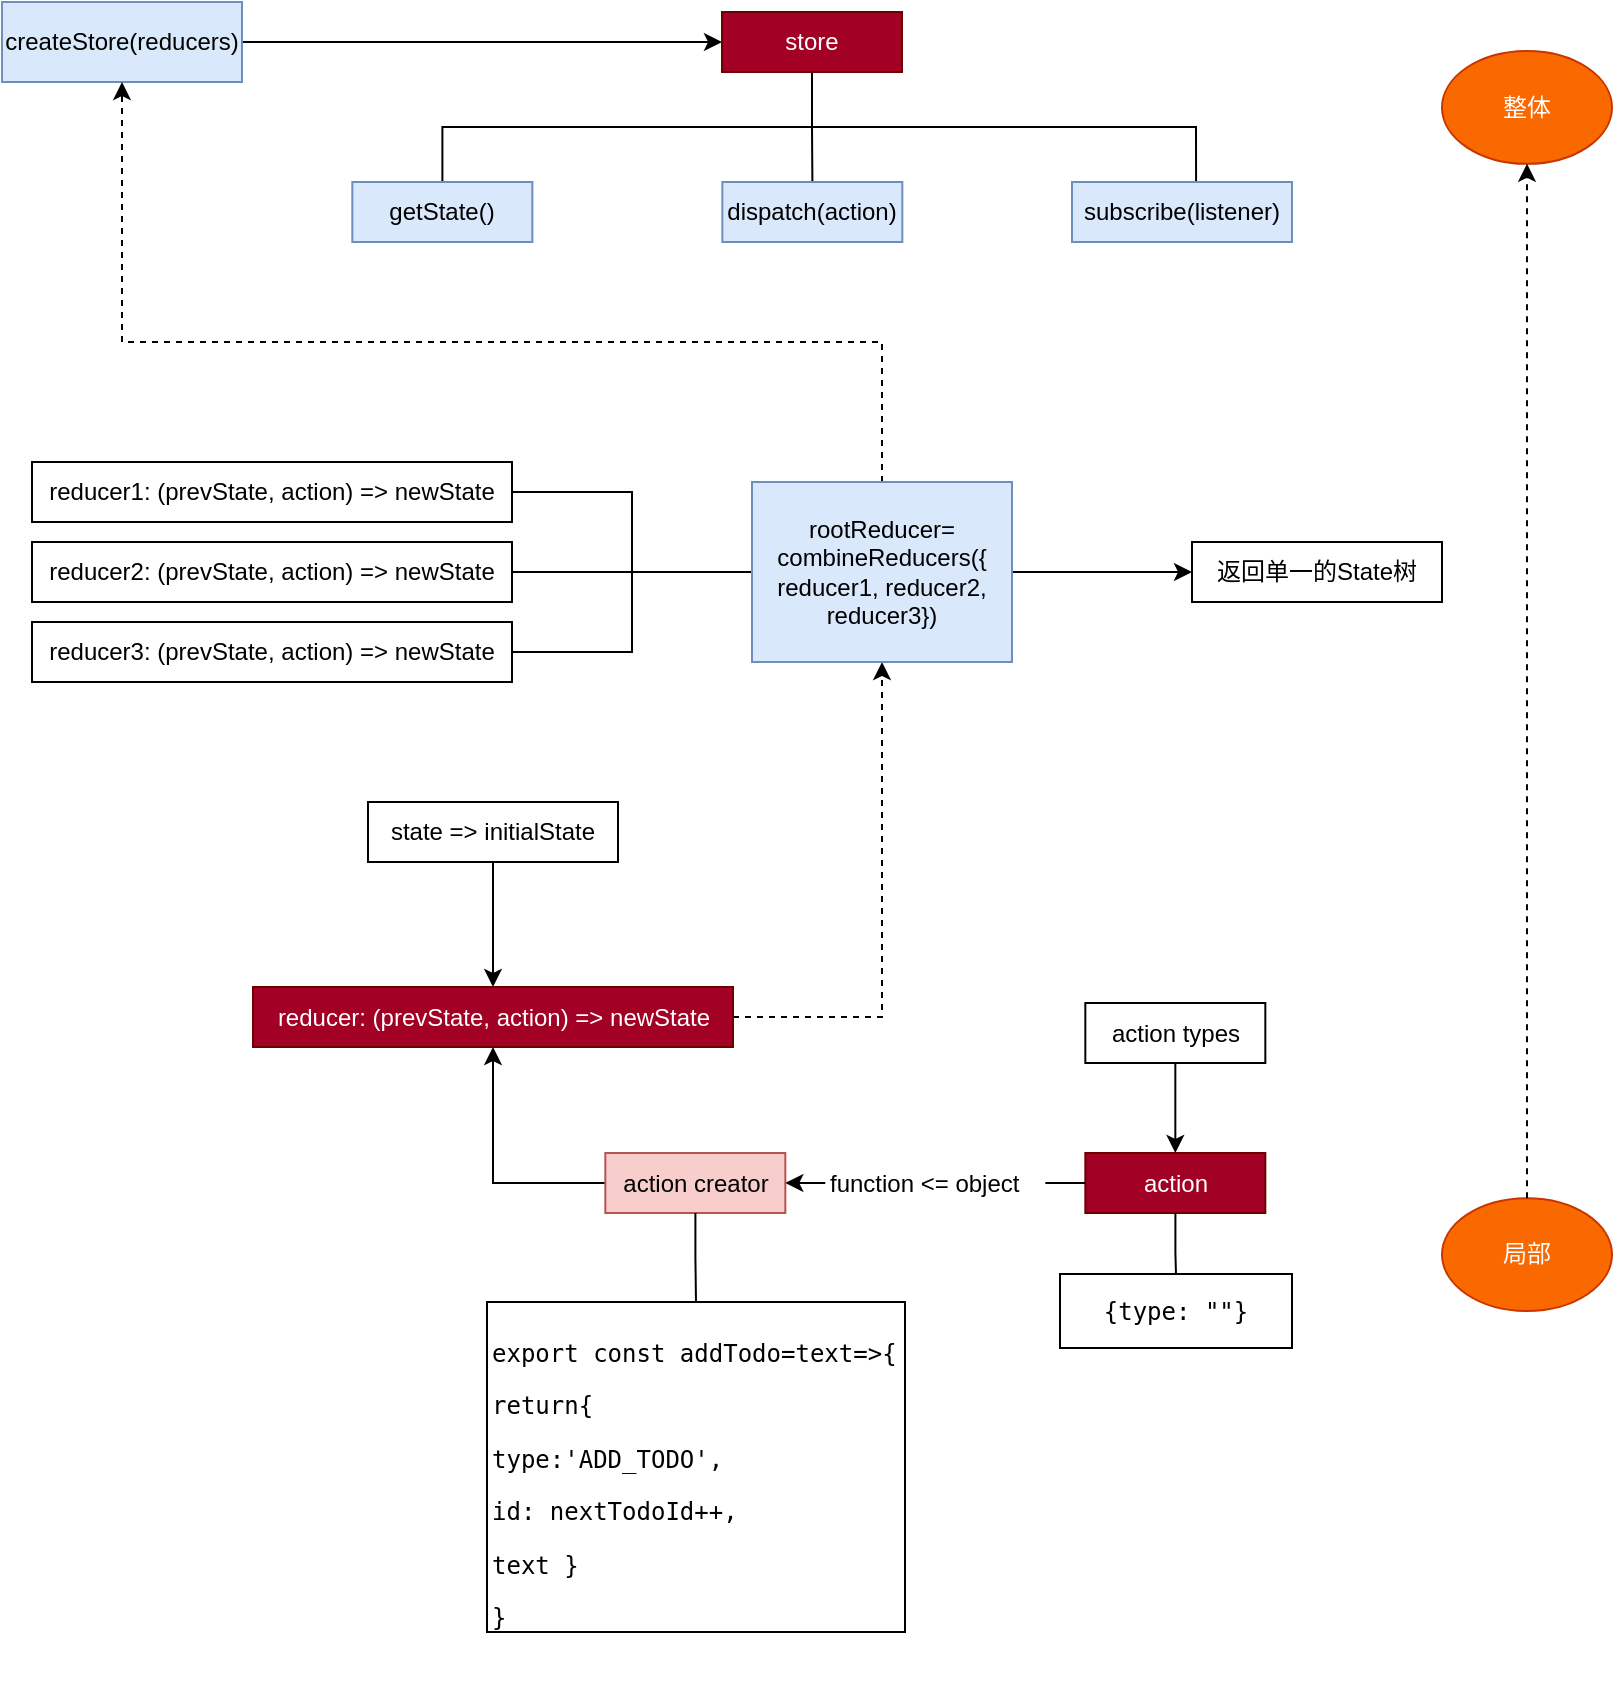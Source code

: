 <mxfile version="10.7.7" type="github"><diagram id="OUS5R62-V0aghMpzT04F" name="Page-1"><mxGraphModel dx="1158" dy="766" grid="1" gridSize="10" guides="1" tooltips="1" connect="1" arrows="1" fold="1" page="1" pageScale="1" pageWidth="827" pageHeight="1169" math="0" shadow="0"><root><mxCell id="0"/><mxCell id="1" parent="0"/><mxCell id="FyeQ8IdZqMtdGBAK0S6f-40" style="edgeStyle=orthogonalEdgeStyle;rounded=0;orthogonalLoop=1;jettySize=auto;html=1;endArrow=classic;endFill=1;exitX=1;exitY=0.5;exitDx=0;exitDy=0;" parent="1" source="FyeQ8IdZqMtdGBAK0S6f-39" target="FyeQ8IdZqMtdGBAK0S6f-4" edge="1"><mxGeometry relative="1" as="geometry"><mxPoint x="190" y="70" as="sourcePoint"/></mxGeometry></mxCell><mxCell id="FyeQ8IdZqMtdGBAK0S6f-39" value="createStore(reducers)" style="rounded=0;whiteSpace=wrap;html=1;fillColor=#dae8fc;strokeColor=#6c8ebf;" parent="1" vertex="1"><mxGeometry x="15" y="40" width="120" height="40" as="geometry"/></mxCell><mxCell id="FyeQ8IdZqMtdGBAK0S6f-41" style="edgeStyle=orthogonalEdgeStyle;rounded=0;orthogonalLoop=1;jettySize=auto;html=1;startArrow=none;startFill=0;endArrow=none;endFill=0;exitX=0.5;exitY=1;exitDx=0;exitDy=0;" parent="1" source="FyeQ8IdZqMtdGBAK0S6f-4" target="FyeQ8IdZqMtdGBAK0S6f-31" edge="1"><mxGeometry relative="1" as="geometry"/></mxCell><mxCell id="FyeQ8IdZqMtdGBAK0S6f-42" style="edgeStyle=orthogonalEdgeStyle;rounded=0;orthogonalLoop=1;jettySize=auto;html=1;startArrow=none;startFill=0;endArrow=none;endFill=0;" parent="1" source="FyeQ8IdZqMtdGBAK0S6f-4" target="FyeQ8IdZqMtdGBAK0S6f-34" edge="1"><mxGeometry relative="1" as="geometry"/></mxCell><mxCell id="FyeQ8IdZqMtdGBAK0S6f-45" style="edgeStyle=orthogonalEdgeStyle;rounded=0;orthogonalLoop=1;jettySize=auto;html=1;entryX=0.564;entryY=0.033;entryDx=0;entryDy=0;entryPerimeter=0;startArrow=none;startFill=0;endArrow=none;endFill=0;exitX=0.5;exitY=1;exitDx=0;exitDy=0;" parent="1" source="FyeQ8IdZqMtdGBAK0S6f-4" target="FyeQ8IdZqMtdGBAK0S6f-32" edge="1"><mxGeometry relative="1" as="geometry"/></mxCell><mxCell id="FyeQ8IdZqMtdGBAK0S6f-4" value="store" style="rounded=0;whiteSpace=wrap;html=1;fillColor=#a20025;strokeColor=#6F0000;fontColor=#ffffff;" parent="1" vertex="1"><mxGeometry x="375" y="45" width="90" height="30" as="geometry"/></mxCell><mxCell id="FyeQ8IdZqMtdGBAK0S6f-31" value="getState()" style="rounded=0;whiteSpace=wrap;html=1;fillColor=#dae8fc;strokeColor=#6c8ebf;" parent="1" vertex="1"><mxGeometry x="190.167" y="130" width="90" height="30" as="geometry"/></mxCell><mxCell id="FyeQ8IdZqMtdGBAK0S6f-32" value="subscribe(listener)" style="rounded=0;whiteSpace=wrap;html=1;fillColor=#dae8fc;strokeColor=#6c8ebf;" parent="1" vertex="1"><mxGeometry x="550" y="130" width="110" height="30" as="geometry"/></mxCell><mxCell id="FyeQ8IdZqMtdGBAK0S6f-34" value="dispatch(action)" style="rounded=0;whiteSpace=wrap;html=1;fillColor=#dae8fc;strokeColor=#6c8ebf;" parent="1" vertex="1"><mxGeometry x="375.167" y="130" width="90" height="30" as="geometry"/></mxCell><mxCell id="FyeQ8IdZqMtdGBAK0S6f-46" style="edgeStyle=orthogonalEdgeStyle;rounded=0;orthogonalLoop=1;jettySize=auto;html=1;startArrow=none;startFill=0;endArrow=classic;endFill=1;dashed=1;exitX=0.5;exitY=0;exitDx=0;exitDy=0;" parent="1" source="FyeQ8IdZqMtdGBAK0S6f-22" target="FyeQ8IdZqMtdGBAK0S6f-39" edge="1"><mxGeometry relative="1" as="geometry"><Array as="points"><mxPoint x="455" y="210"/><mxPoint x="75" y="210"/></Array></mxGeometry></mxCell><mxCell id="FyeQ8IdZqMtdGBAK0S6f-1" value="state =&amp;gt; initialState" style="rounded=0;whiteSpace=wrap;html=1;" parent="1" vertex="1"><mxGeometry x="198" y="440" width="125" height="30" as="geometry"/></mxCell><mxCell id="pgFYey3xWQVxt-5TApn0-14" style="edgeStyle=orthogonalEdgeStyle;rounded=0;orthogonalLoop=1;jettySize=auto;html=1;entryX=0.5;entryY=1;entryDx=0;entryDy=0;startArrow=none;startFill=0;endArrow=classic;endFill=1;dashed=1;" edge="1" parent="1" source="FyeQ8IdZqMtdGBAK0S6f-3" target="FyeQ8IdZqMtdGBAK0S6f-22"><mxGeometry relative="1" as="geometry"/></mxCell><mxCell id="FyeQ8IdZqMtdGBAK0S6f-3" value="reducer: (prevState, action) =&amp;gt; newState" style="rounded=0;whiteSpace=wrap;html=1;fillColor=#a20025;strokeColor=#6F0000;fontColor=#ffffff;" parent="1" vertex="1"><mxGeometry x="140.5" y="532.5" width="240" height="30" as="geometry"/></mxCell><mxCell id="FyeQ8IdZqMtdGBAK0S6f-12" style="edgeStyle=orthogonalEdgeStyle;rounded=0;orthogonalLoop=1;jettySize=auto;html=1;entryX=0.5;entryY=0;entryDx=0;entryDy=0;exitX=0.5;exitY=1;exitDx=0;exitDy=0;" parent="1" source="FyeQ8IdZqMtdGBAK0S6f-1" target="FyeQ8IdZqMtdGBAK0S6f-3" edge="1"><mxGeometry relative="1" as="geometry"/></mxCell><mxCell id="EsgIn4hc0FBzgHoLNjYh-9" style="edgeStyle=orthogonalEdgeStyle;rounded=0;orthogonalLoop=1;jettySize=auto;html=1;entryX=0.5;entryY=1;entryDx=0;entryDy=0;startArrow=none;startFill=0;endArrow=classic;endFill=1;exitX=0;exitY=0.5;exitDx=0;exitDy=0;" parent="1" source="FyeQ8IdZqMtdGBAK0S6f-2" target="FyeQ8IdZqMtdGBAK0S6f-3" edge="1"><mxGeometry relative="1" as="geometry"/></mxCell><mxCell id="FyeQ8IdZqMtdGBAK0S6f-2" value="action creator" style="rounded=0;whiteSpace=wrap;html=1;fillColor=#f8cecc;strokeColor=#b85450;" parent="1" vertex="1"><mxGeometry x="316.667" y="615.5" width="90" height="30" as="geometry"/></mxCell><mxCell id="FyeQ8IdZqMtdGBAK0S6f-14" value="&lt;pre&gt;&lt;code&gt;export const addTodo=text=&amp;gt;{&lt;/code&gt;&lt;/pre&gt;&lt;pre&gt;return&lt;span&gt;{&lt;/span&gt;&lt;/pre&gt;&lt;pre&gt;&lt;code&gt;type:'ADD_TODO',&lt;/code&gt;&lt;/pre&gt;&lt;pre&gt;&lt;code&gt;id: nextTodoId++,&lt;/code&gt;&lt;/pre&gt;&lt;pre&gt;&lt;code&gt;text }&lt;/code&gt;&lt;/pre&gt;&lt;pre&gt;&lt;code&gt;}&lt;/code&gt;&lt;/pre&gt;&lt;div&gt;&lt;code&gt;&lt;br&gt;&lt;/code&gt;&lt;/div&gt;" style="rounded=0;whiteSpace=wrap;html=1;align=left;verticalAlign=top;" parent="1" vertex="1"><mxGeometry x="257.5" y="690" width="209" height="165" as="geometry"/></mxCell><mxCell id="FyeQ8IdZqMtdGBAK0S6f-15" value="" style="edgeStyle=orthogonalEdgeStyle;rounded=0;orthogonalLoop=1;jettySize=auto;html=1;endArrow=none;endFill=0;entryX=0.5;entryY=0;entryDx=0;entryDy=0;" parent="1" source="FyeQ8IdZqMtdGBAK0S6f-2" target="FyeQ8IdZqMtdGBAK0S6f-14" edge="1"><mxGeometry relative="1" as="geometry"><mxPoint x="362" y="668" as="targetPoint"/></mxGeometry></mxCell><mxCell id="FyeQ8IdZqMtdGBAK0S6f-6" value="action" style="rounded=0;whiteSpace=wrap;html=1;fillColor=#a20025;strokeColor=#6F0000;fontColor=#ffffff;" parent="1" vertex="1"><mxGeometry x="556.667" y="615.5" width="90" height="30" as="geometry"/></mxCell><mxCell id="FyeQ8IdZqMtdGBAK0S6f-8" value="" style="edgeStyle=orthogonalEdgeStyle;rounded=0;orthogonalLoop=1;jettySize=auto;html=1;startArrow=classic;startFill=1;endArrow=none;endFill=0;" parent="1" source="FyeQ8IdZqMtdGBAK0S6f-2" target="FyeQ8IdZqMtdGBAK0S6f-6" edge="1"><mxGeometry relative="1" as="geometry"/></mxCell><mxCell id="FyeQ8IdZqMtdGBAK0S6f-16" value="&lt;p style=&quot;line-height: 90%&quot;&gt;&lt;/p&gt;&lt;pre style=&quot;text-align: left&quot;&gt;{type: &quot;&quot;}&lt;br&gt;&lt;/pre&gt;&lt;p&gt;&lt;/p&gt;" style="rounded=0;whiteSpace=wrap;html=1;" parent="1" vertex="1"><mxGeometry x="544" y="676" width="116" height="37" as="geometry"/></mxCell><mxCell id="FyeQ8IdZqMtdGBAK0S6f-17" value="" style="edgeStyle=orthogonalEdgeStyle;rounded=0;orthogonalLoop=1;jettySize=auto;html=1;endArrow=none;endFill=0;" parent="1" source="FyeQ8IdZqMtdGBAK0S6f-6" target="FyeQ8IdZqMtdGBAK0S6f-16" edge="1"><mxGeometry relative="1" as="geometry"/></mxCell><mxCell id="FyeQ8IdZqMtdGBAK0S6f-9" value="function &amp;lt;= object" style="text;html=1;resizable=0;points=[];autosize=1;align=left;verticalAlign=top;spacingTop=-4;fillColor=#ffffff;" parent="1" vertex="1"><mxGeometry x="426.667" y="620.5" width="110" height="20" as="geometry"/></mxCell><mxCell id="pgFYey3xWQVxt-5TApn0-1" style="edgeStyle=orthogonalEdgeStyle;rounded=0;orthogonalLoop=1;jettySize=auto;html=1;entryX=0.5;entryY=0;entryDx=0;entryDy=0;startArrow=none;startFill=0;endArrow=classic;endFill=1;" edge="1" parent="1" source="FyeQ8IdZqMtdGBAK0S6f-10" target="FyeQ8IdZqMtdGBAK0S6f-6"><mxGeometry relative="1" as="geometry"/></mxCell><mxCell id="FyeQ8IdZqMtdGBAK0S6f-10" value="action types" style="rounded=0;whiteSpace=wrap;html=1;" parent="1" vertex="1"><mxGeometry x="556.667" y="540.5" width="90" height="30" as="geometry"/></mxCell><mxCell id="pgFYey3xWQVxt-5TApn0-10" style="edgeStyle=orthogonalEdgeStyle;rounded=0;orthogonalLoop=1;jettySize=auto;html=1;startArrow=none;startFill=0;endArrow=none;endFill=0;" edge="1" parent="1" source="FyeQ8IdZqMtdGBAK0S6f-22" target="FyeQ8IdZqMtdGBAK0S6f-19"><mxGeometry relative="1" as="geometry"/></mxCell><mxCell id="pgFYey3xWQVxt-5TApn0-11" style="edgeStyle=orthogonalEdgeStyle;rounded=0;orthogonalLoop=1;jettySize=auto;html=1;startArrow=none;startFill=0;endArrow=none;endFill=0;" edge="1" parent="1" source="FyeQ8IdZqMtdGBAK0S6f-22" target="FyeQ8IdZqMtdGBAK0S6f-18"><mxGeometry relative="1" as="geometry"/></mxCell><mxCell id="pgFYey3xWQVxt-5TApn0-12" style="edgeStyle=orthogonalEdgeStyle;rounded=0;orthogonalLoop=1;jettySize=auto;html=1;entryX=1;entryY=0.5;entryDx=0;entryDy=0;startArrow=none;startFill=0;endArrow=none;endFill=0;" edge="1" parent="1" source="FyeQ8IdZqMtdGBAK0S6f-22" target="FyeQ8IdZqMtdGBAK0S6f-26"><mxGeometry relative="1" as="geometry"/></mxCell><mxCell id="pgFYey3xWQVxt-5TApn0-13" style="edgeStyle=orthogonalEdgeStyle;rounded=0;orthogonalLoop=1;jettySize=auto;html=1;startArrow=none;startFill=0;endArrow=classic;endFill=1;" edge="1" parent="1" source="FyeQ8IdZqMtdGBAK0S6f-22" target="pgFYey3xWQVxt-5TApn0-4"><mxGeometry relative="1" as="geometry"/></mxCell><mxCell id="FyeQ8IdZqMtdGBAK0S6f-22" value="rootReducer=&lt;br&gt;combineReducers({&lt;br&gt;reducer1, reducer2, reducer3})" style="rounded=0;whiteSpace=wrap;html=1;fillColor=#dae8fc;strokeColor=#6c8ebf;" parent="1" vertex="1"><mxGeometry x="390" y="280" width="130" height="90" as="geometry"/></mxCell><mxCell id="pgFYey3xWQVxt-5TApn0-4" value="返回单一的State树" style="rounded=0;whiteSpace=wrap;html=1;" vertex="1" parent="1"><mxGeometry x="610" y="310" width="125" height="30" as="geometry"/></mxCell><mxCell id="pgFYey3xWQVxt-5TApn0-9" value="" style="group" vertex="1" connectable="0" parent="1"><mxGeometry x="30" y="270" width="240" height="110" as="geometry"/></mxCell><mxCell id="FyeQ8IdZqMtdGBAK0S6f-18" value="reducer1: (prevState, action) =&amp;gt; newState" style="rounded=0;whiteSpace=wrap;html=1;" parent="pgFYey3xWQVxt-5TApn0-9" vertex="1"><mxGeometry width="240" height="30" as="geometry"/></mxCell><mxCell id="FyeQ8IdZqMtdGBAK0S6f-19" value="reducer2: (prevState, action) =&amp;gt; newState" style="rounded=0;whiteSpace=wrap;html=1;" parent="pgFYey3xWQVxt-5TApn0-9" vertex="1"><mxGeometry y="40" width="240" height="30" as="geometry"/></mxCell><mxCell id="FyeQ8IdZqMtdGBAK0S6f-26" value="reducer3: (prevState, action) =&amp;gt; newState" style="rounded=0;whiteSpace=wrap;html=1;" parent="pgFYey3xWQVxt-5TApn0-9" vertex="1"><mxGeometry y="80" width="240" height="30" as="geometry"/></mxCell><mxCell id="pgFYey3xWQVxt-5TApn0-22" value="" style="group" vertex="1" connectable="0" parent="1"><mxGeometry x="735" y="64.5" width="85" height="630" as="geometry"/></mxCell><mxCell id="pgFYey3xWQVxt-5TApn0-16" value="&lt;div style=&quot;text-align: center&quot;&gt;&lt;span&gt;局部&lt;/span&gt;&lt;/div&gt;" style="ellipse;whiteSpace=wrap;html=1;align=center;fillColor=#fa6800;strokeColor=#C73500;fontColor=#ffffff;" vertex="1" parent="pgFYey3xWQVxt-5TApn0-22"><mxGeometry y="573.582" width="85" height="56.418" as="geometry"/></mxCell><mxCell id="pgFYey3xWQVxt-5TApn0-19" value="&lt;div style=&quot;text-align: center&quot;&gt;&lt;span&gt;整体&lt;/span&gt;&lt;/div&gt;" style="ellipse;whiteSpace=wrap;html=1;align=center;fillColor=#fa6800;strokeColor=#C73500;fontColor=#ffffff;" vertex="1" parent="pgFYey3xWQVxt-5TApn0-22"><mxGeometry width="85" height="56.418" as="geometry"/></mxCell><mxCell id="pgFYey3xWQVxt-5TApn0-20" value="" style="edgeStyle=orthogonalEdgeStyle;rounded=0;orthogonalLoop=1;jettySize=auto;html=1;dashed=1;startArrow=none;startFill=0;endArrow=classic;endFill=1;" edge="1" parent="pgFYey3xWQVxt-5TApn0-22" source="pgFYey3xWQVxt-5TApn0-16" target="pgFYey3xWQVxt-5TApn0-19"><mxGeometry relative="1" as="geometry"/></mxCell></root></mxGraphModel></diagram></mxfile>